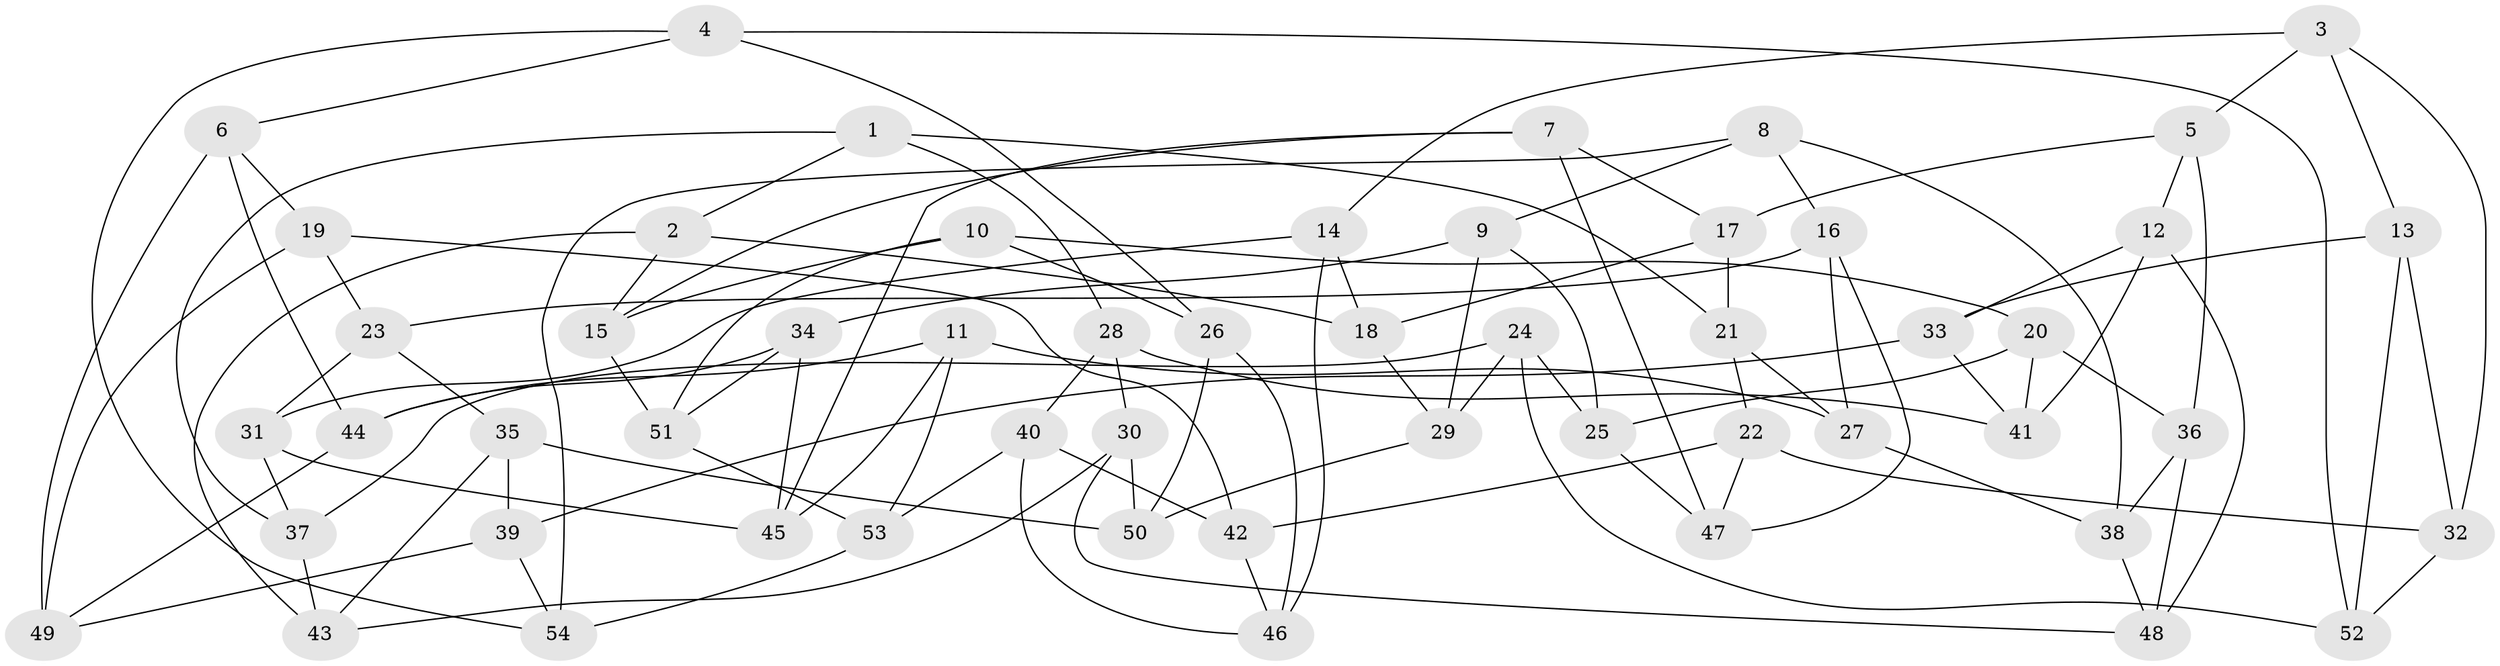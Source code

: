 // Generated by graph-tools (version 1.1) at 2025/11/02/27/25 16:11:50]
// undirected, 54 vertices, 108 edges
graph export_dot {
graph [start="1"]
  node [color=gray90,style=filled];
  1;
  2;
  3;
  4;
  5;
  6;
  7;
  8;
  9;
  10;
  11;
  12;
  13;
  14;
  15;
  16;
  17;
  18;
  19;
  20;
  21;
  22;
  23;
  24;
  25;
  26;
  27;
  28;
  29;
  30;
  31;
  32;
  33;
  34;
  35;
  36;
  37;
  38;
  39;
  40;
  41;
  42;
  43;
  44;
  45;
  46;
  47;
  48;
  49;
  50;
  51;
  52;
  53;
  54;
  1 -- 21;
  1 -- 2;
  1 -- 28;
  1 -- 37;
  2 -- 18;
  2 -- 43;
  2 -- 15;
  3 -- 5;
  3 -- 14;
  3 -- 32;
  3 -- 13;
  4 -- 6;
  4 -- 54;
  4 -- 52;
  4 -- 26;
  5 -- 12;
  5 -- 17;
  5 -- 36;
  6 -- 44;
  6 -- 19;
  6 -- 49;
  7 -- 15;
  7 -- 47;
  7 -- 17;
  7 -- 45;
  8 -- 54;
  8 -- 9;
  8 -- 16;
  8 -- 38;
  9 -- 25;
  9 -- 34;
  9 -- 29;
  10 -- 51;
  10 -- 15;
  10 -- 26;
  10 -- 20;
  11 -- 27;
  11 -- 44;
  11 -- 45;
  11 -- 53;
  12 -- 48;
  12 -- 41;
  12 -- 33;
  13 -- 32;
  13 -- 52;
  13 -- 33;
  14 -- 18;
  14 -- 46;
  14 -- 31;
  15 -- 51;
  16 -- 23;
  16 -- 27;
  16 -- 47;
  17 -- 18;
  17 -- 21;
  18 -- 29;
  19 -- 23;
  19 -- 49;
  19 -- 42;
  20 -- 25;
  20 -- 41;
  20 -- 36;
  21 -- 27;
  21 -- 22;
  22 -- 32;
  22 -- 42;
  22 -- 47;
  23 -- 35;
  23 -- 31;
  24 -- 25;
  24 -- 52;
  24 -- 37;
  24 -- 29;
  25 -- 47;
  26 -- 46;
  26 -- 50;
  27 -- 38;
  28 -- 41;
  28 -- 40;
  28 -- 30;
  29 -- 50;
  30 -- 43;
  30 -- 50;
  30 -- 48;
  31 -- 37;
  31 -- 45;
  32 -- 52;
  33 -- 39;
  33 -- 41;
  34 -- 44;
  34 -- 45;
  34 -- 51;
  35 -- 43;
  35 -- 39;
  35 -- 50;
  36 -- 38;
  36 -- 48;
  37 -- 43;
  38 -- 48;
  39 -- 49;
  39 -- 54;
  40 -- 46;
  40 -- 42;
  40 -- 53;
  42 -- 46;
  44 -- 49;
  51 -- 53;
  53 -- 54;
}
